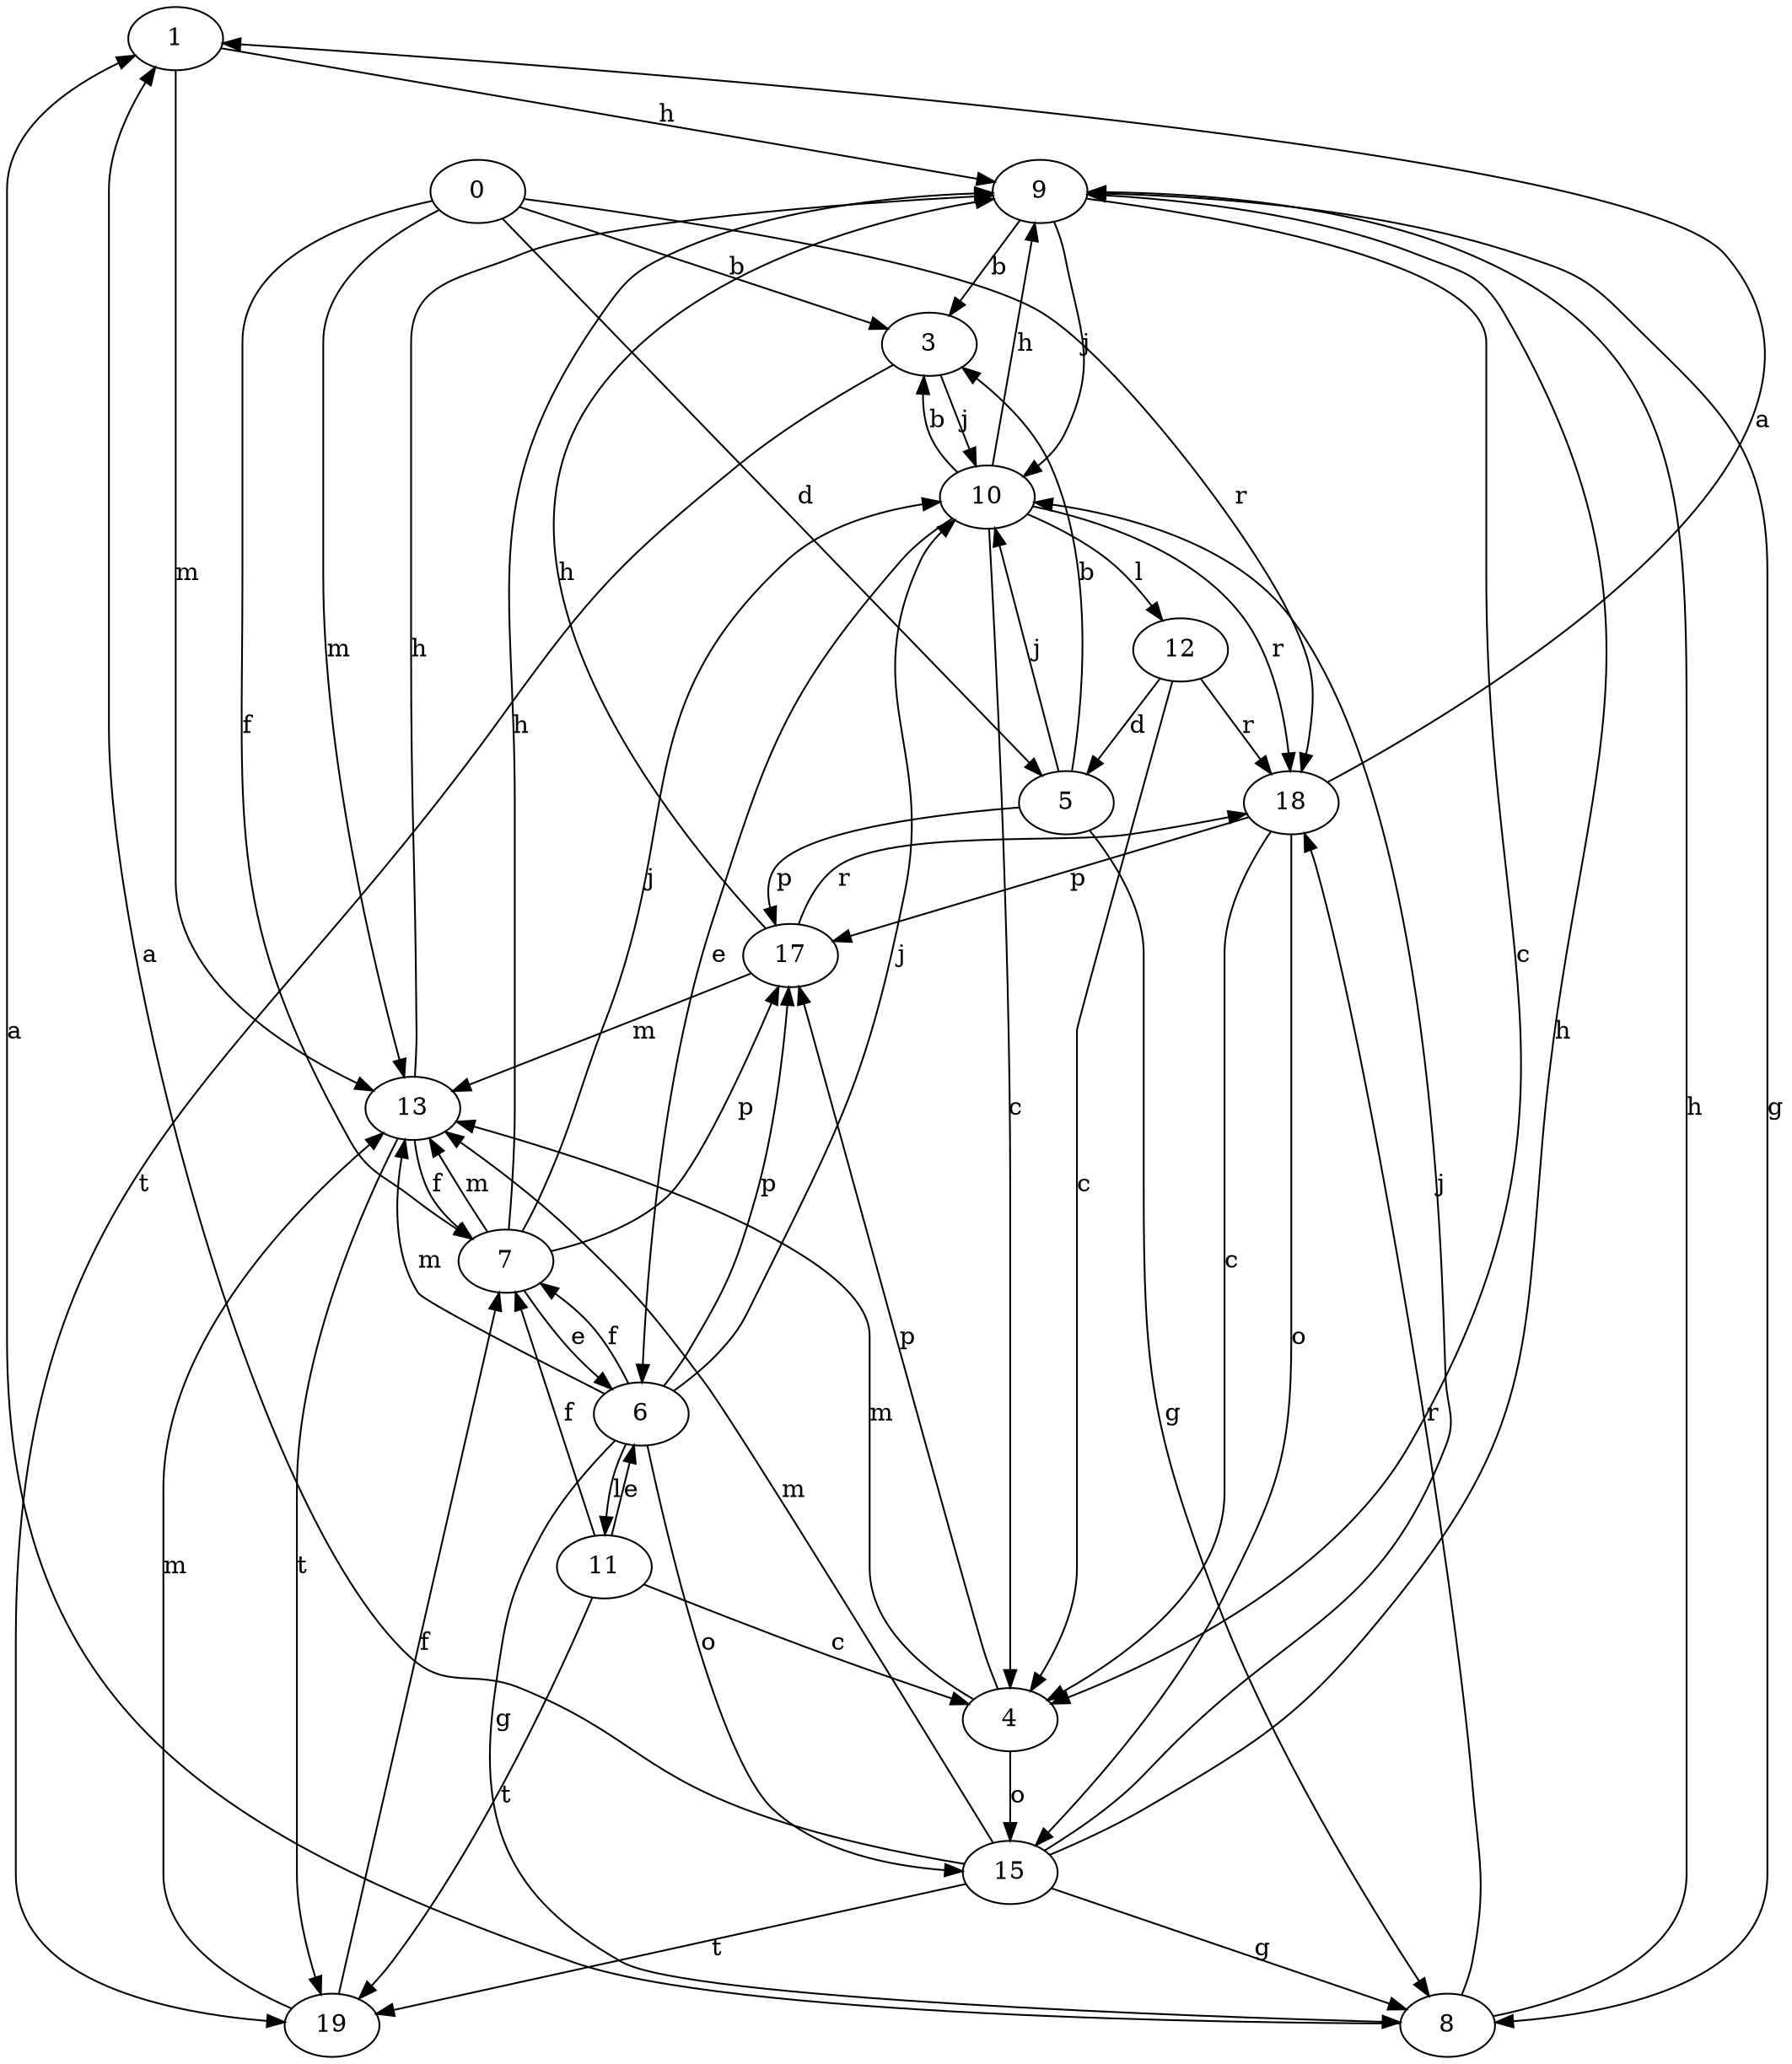 strict digraph  {
1;
3;
4;
5;
6;
7;
8;
9;
10;
0;
11;
12;
13;
15;
17;
18;
19;
1 -> 9  [label=h];
1 -> 13  [label=m];
3 -> 10  [label=j];
3 -> 19  [label=t];
4 -> 13  [label=m];
4 -> 15  [label=o];
4 -> 17  [label=p];
5 -> 3  [label=b];
5 -> 8  [label=g];
5 -> 10  [label=j];
5 -> 17  [label=p];
6 -> 7  [label=f];
6 -> 8  [label=g];
6 -> 10  [label=j];
6 -> 11  [label=l];
6 -> 13  [label=m];
6 -> 15  [label=o];
6 -> 17  [label=p];
7 -> 6  [label=e];
7 -> 9  [label=h];
7 -> 10  [label=j];
7 -> 13  [label=m];
7 -> 17  [label=p];
8 -> 1  [label=a];
8 -> 9  [label=h];
8 -> 18  [label=r];
9 -> 3  [label=b];
9 -> 4  [label=c];
9 -> 8  [label=g];
9 -> 10  [label=j];
10 -> 3  [label=b];
10 -> 4  [label=c];
10 -> 6  [label=e];
10 -> 9  [label=h];
10 -> 12  [label=l];
10 -> 18  [label=r];
0 -> 3  [label=b];
0 -> 5  [label=d];
0 -> 7  [label=f];
0 -> 13  [label=m];
0 -> 18  [label=r];
11 -> 4  [label=c];
11 -> 6  [label=e];
11 -> 7  [label=f];
11 -> 19  [label=t];
12 -> 4  [label=c];
12 -> 5  [label=d];
12 -> 18  [label=r];
13 -> 7  [label=f];
13 -> 9  [label=h];
13 -> 19  [label=t];
15 -> 1  [label=a];
15 -> 8  [label=g];
15 -> 9  [label=h];
15 -> 10  [label=j];
15 -> 13  [label=m];
15 -> 19  [label=t];
17 -> 9  [label=h];
17 -> 13  [label=m];
17 -> 18  [label=r];
18 -> 1  [label=a];
18 -> 4  [label=c];
18 -> 15  [label=o];
18 -> 17  [label=p];
19 -> 7  [label=f];
19 -> 13  [label=m];
}
